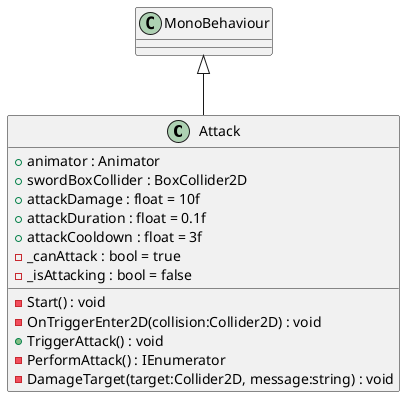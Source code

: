 @startuml
class Attack {
    + animator : Animator
    + swordBoxCollider : BoxCollider2D
    + attackDamage : float = 10f
    + attackDuration : float = 0.1f
    + attackCooldown : float = 3f
    - _canAttack : bool = true
    - _isAttacking : bool = false
    - Start() : void
    - OnTriggerEnter2D(collision:Collider2D) : void
    + TriggerAttack() : void
    - PerformAttack() : IEnumerator
    - DamageTarget(target:Collider2D, message:string) : void
}
MonoBehaviour <|-- Attack
@enduml
